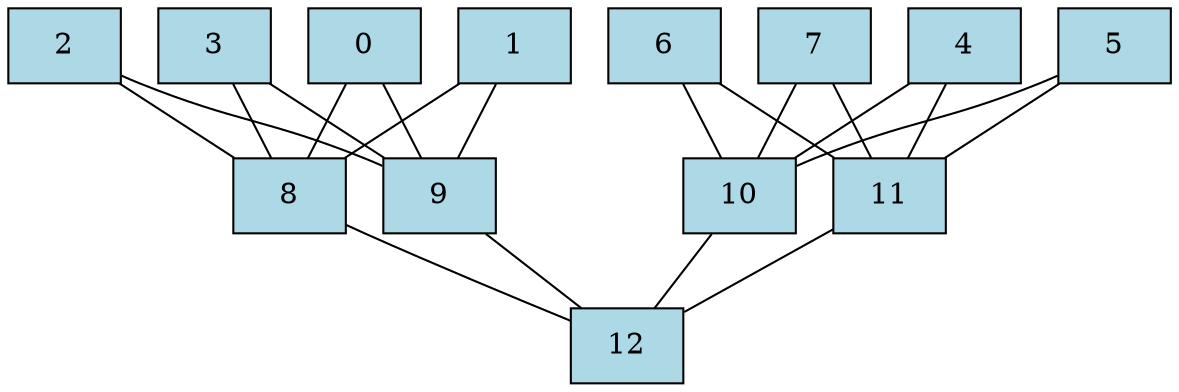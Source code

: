 graph {
sw0 [style=filled,fillcolor="lightblue",shape=rect,label="0"];
sw1 [style=filled,fillcolor="lightblue",shape=rect,label="1"];
sw2 [style=filled,fillcolor="lightblue",shape=rect,label="2"];
sw3 [style=filled,fillcolor="lightblue",shape=rect,label="3"];
sw4 [style=filled,fillcolor="lightblue",shape=rect,label="4"];
sw5 [style=filled,fillcolor="lightblue",shape=rect,label="5"];
sw6 [style=filled,fillcolor="lightblue",shape=rect,label="6"];
sw7 [style=filled,fillcolor="lightblue",shape=rect,label="7"];
sw8 [style=filled,fillcolor="lightblue",shape=rect,label="8"];
sw9 [style=filled,fillcolor="lightblue",shape=rect,label="9"];
sw10 [style=filled,fillcolor="lightblue",shape=rect,label="10"];
sw11 [style=filled,fillcolor="lightblue",shape=rect,label="11"];
sw12 [style=filled,fillcolor="lightblue",shape=rect,label="12"];

edge[];
sw0--sw8;
sw0--sw9;
sw1--sw8;
sw1--sw9;
sw2--sw8;
sw2--sw9;
sw3--sw8;
sw3--sw9;
sw4--sw10;
sw4--sw11;
sw5--sw10;
sw5--sw11;
sw6--sw10;
sw6--sw11;
sw7--sw10;
sw7--sw11;
sw8--sw12;
sw9--sw12;
sw10--sw12;
sw11--sw12;

}
